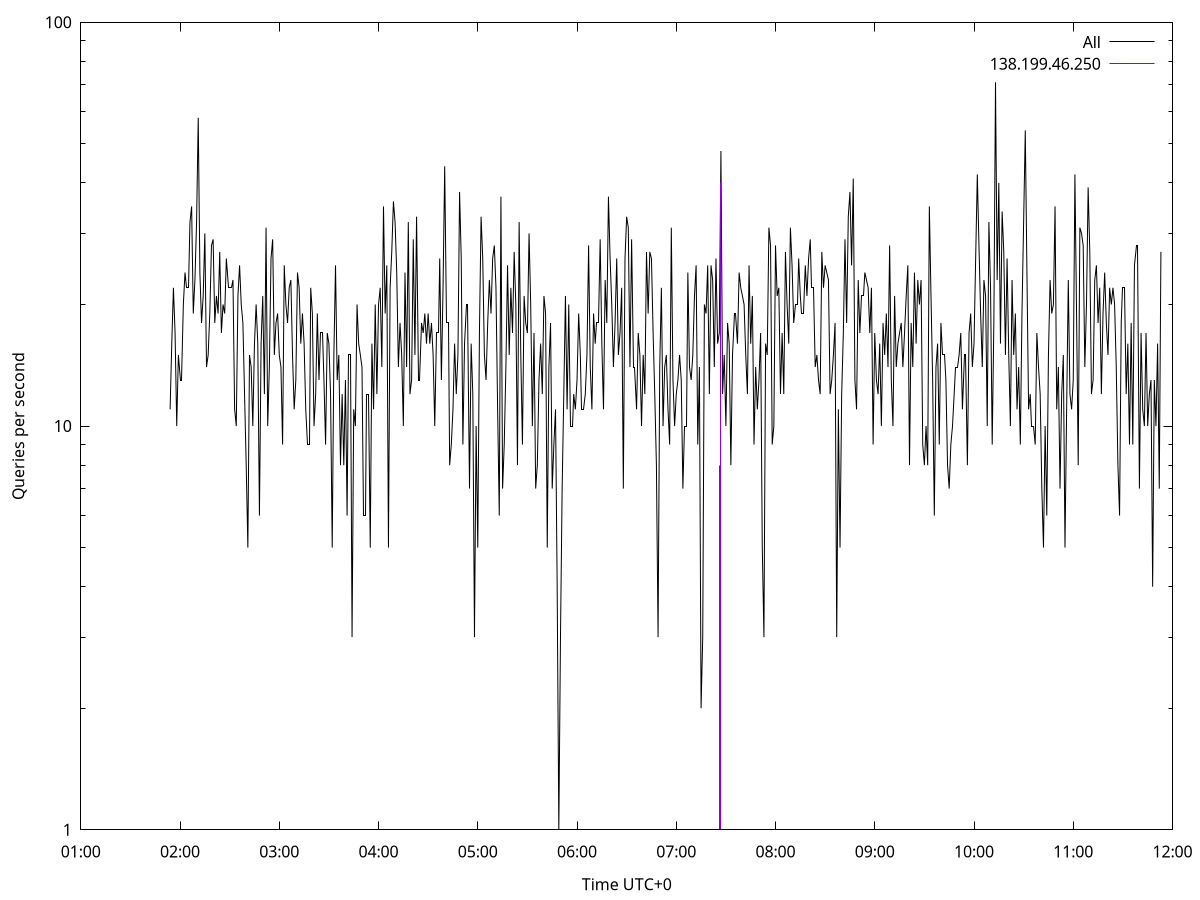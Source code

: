 set terminal pngcairo size 1024,768
set output 'Sun Jan  7 20:01:54 2024.png'
set ylabel 'Queries per second'
set xlabel 'Time UTC+0'
set xdata time
set timefmt "%s"
set log y
plot \
'-' using 1:2 linecolor 0 linetype 2 with lines title 'All', \
'-' using 1:2 linecolor 1 linetype 3 with impulses title "138.199.46.250"
1704632514 11
1704632515 16
1704632516 22
1704632517 17
1704632518 10
1704632519 15
1704632520 13
1704632521 13
1704632522 20
1704632523 24
1704632524 22
1704632525 22
1704632526 32
1704632527 35
1704632528 19
1704632529 23
1704632530 32
1704632531 58
1704632532 24
1704632533 18
1704632534 21
1704632535 30
1704632536 14
1704632537 15
1704632538 19
1704632539 28
1704632540 29
1704632541 18
1704632542 21
1704632543 19
1704632544 27
1704632545 17
1704632546 20
1704632547 19
1704632548 26
1704632549 22
1704632550 22
1704632551 22
1704632552 23
1704632553 11
1704632554 10
1704632555 21
1704632556 25
1704632557 20
1704632558 18
1704632559 12
1704632560 8
1704632561 5
1704632562 15
1704632563 14
1704632564 10
1704632565 16
1704632566 20
1704632567 16
1704632568 6
1704632569 16
1704632570 21
1704632571 12
1704632572 31
1704632573 10
1704632574 14
1704632575 26
1704632576 29
1704632577 15
1704632578 18
1704632579 19
1704632580 15
1704632581 14
1704632582 9
1704632583 25
1704632584 20
1704632585 18
1704632586 22
1704632587 23
1704632588 15
1704632589 11
1704632590 13
1704632591 24
1704632592 22
1704632593 16
1704632594 19
1704632595 16
1704632596 11
1704632597 9
1704632598 9
1704632599 22
1704632600 19
1704632601 10
1704632602 12
1704632603 19
1704632604 13
1704632605 17
1704632606 17
1704632607 13
1704632608 9
1704632609 17
1704632610 16
1704632611 12
1704632612 5
1704632613 15
1704632614 25
1704632615 13
1704632616 15
1704632617 8
1704632618 12
1704632619 8
1704632620 13
1704632621 6
1704632622 15
1704632623 15
1704632624 3
1704632625 11
1704632626 10
1704632627 20
1704632628 16
1704632629 15
1704632630 14
1704632631 6
1704632632 6
1704632633 12
1704632634 12
1704632635 5
1704632636 16
1704632637 11
1704632638 20
1704632639 12
1704632640 20
1704632641 22
1704632642 14
1704632643 35
1704632644 19
1704632645 25
1704632646 5
1704632647 22
1704632648 27
1704632649 36
1704632650 32
1704632651 24
1704632652 14
1704632653 18
1704632654 15
1704632655 10
1704632656 24
1704632657 14
1704632658 32
1704632659 12
1704632660 13
1704632661 29
1704632662 15
1704632663 33
1704632664 13
1704632665 13
1704632666 18
1704632667 17
1704632668 19
1704632669 16
1704632670 19
1704632671 16
1704632672 18
1704632673 15
1704632674 10
1704632675 17
1704632676 17
1704632677 26
1704632678 13
1704632679 22
1704632680 44
1704632681 18
1704632682 18
1704632683 8
1704632684 9
1704632685 11
1704632686 16
1704632687 12
1704632688 15
1704632689 38
1704632690 26
1704632691 9
1704632692 16
1704632693 20
1704632694 20
1704632695 7
1704632696 16
1704632697 12
1704632698 3
1704632699 10
1704632700 5
1704632701 17
1704632702 33
1704632703 26
1704632704 15
1704632705 13
1704632706 18
1704632707 23
1704632708 19
1704632709 26
1704632710 28
1704632711 22
1704632712 11
1704632713 6
1704632714 37
1704632715 7
1704632716 9
1704632717 14
1704632718 25
1704632719 15
1704632720 22
1704632721 17
1704632722 27
1704632723 20
1704632724 8
1704632725 32
1704632726 15
1704632727 9
1704632728 21
1704632729 18
1704632730 17
1704632731 30
1704632732 20
1704632733 10
1704632734 17
1704632735 7
1704632736 8
1704632737 13
1704632738 16
1704632739 12
1704632740 21
1704632741 19
1704632742 5
1704632743 14
1704632744 18
1704632745 7
1704632746 9
1704632747 11
1704632748 4
1704632749 1
1704632750 3
1704632751 7
1704632752 12
1704632753 21
1704632754 11
1704632755 20
1704632756 10
1704632757 10
1704632758 12
1704632759 11
1704632760 13
1704632761 19
1704632762 15
1704632763 11
1704632764 11
1704632765 12
1704632766 15
1704632767 28
1704632768 14
1704632769 11
1704632770 19
1704632771 16
1704632772 18
1704632773 18
1704632774 29
1704632775 16
1704632776 11
1704632777 23
1704632778 18
1704632779 37
1704632780 26
1704632781 20
1704632782 14
1704632783 18
1704632784 26
1704632785 15
1704632786 17
1704632787 22
1704632788 7
1704632789 26
1704632790 33
1704632791 31
1704632792 14
1704632793 29
1704632794 14
1704632795 14
1704632796 11
1704632797 17
1704632798 15
1704632799 10
1704632800 15
1704632801 12
1704632802 27
1704632803 19
1704632804 27
1704632805 26
1704632806 17
1704632807 12
1704632808 8
1704632809 3
1704632810 14
1704632811 22
1704632812 10
1704632813 14
1704632814 15
1704632815 11
1704632816 9
1704632817 31
1704632818 13
1704632819 10
1704632820 12
1704632821 13
1704632822 15
1704632823 13
1704632824 7
1704632825 10
1704632826 10
1704632827 24
1704632828 14
1704632829 13
1704632830 15
1704632831 21
1704632832 25
1704632833 9
1704632834 14
1704632835 2
1704632836 3
1704632837 20
1704632838 19
1704632839 25
1704632840 12
1704632841 25
1704632842 23
1704632843 14
1704632844 26
1704632845 16
1704632846 17
1704632847 48
1704632848 12
1704632849 15
1704632850 10
1704632851 18
1704632852 16
1704632853 8
1704632854 15
1704632855 19
1704632856 19
1704632857 16
1704632858 24
1704632859 22
1704632860 21
1704632861 20
1704632862 15
1704632863 12
1704632864 25
1704632865 16
1704632866 21
1704632867 9
1704632868 14
1704632869 11
1704632870 13
1704632871 17
1704632872 5
1704632873 3
1704632874 16
1704632875 15
1704632876 31
1704632877 28
1704632878 9
1704632879 10
1704632880 28
1704632881 21
1704632882 22
1704632883 12
1704632884 17
1704632885 12
1704632886 27
1704632887 20
1704632888 16
1704632889 31
1704632890 25
1704632891 18
1704632892 20
1704632893 20
1704632894 26
1704632895 21
1704632896 19
1704632897 19
1704632898 25
1704632899 21
1704632900 26
1704632901 29
1704632902 22
1704632903 22
1704632904 14
1704632905 15
1704632906 13
1704632907 12
1704632908 27
1704632909 22
1704632910 25
1704632911 24
1704632912 23
1704632913 12
1704632914 13
1704632915 15
1704632916 18
1704632917 3
1704632918 11
1704632919 5
1704632920 12
1704632921 17
1704632922 29
1704632923 18
1704632924 33
1704632925 38
1704632926 25
1704632927 41
1704632928 13
1704632929 11
1704632930 23
1704632931 17
1704632932 21
1704632933 21
1704632934 24
1704632935 23
1704632936 22
1704632937 17
1704632938 22
1704632939 9
1704632940 17
1704632941 13
1704632942 12
1704632943 16
1704632944 10
1704632945 18
1704632946 15
1704632947 19
1704632948 14
1704632949 28
1704632950 13
1704632951 10
1704632952 21
1704632953 14
1704632954 16
1704632955 17
1704632956 18
1704632957 14
1704632958 17
1704632959 21
1704632960 25
1704632961 8
1704632962 18
1704632963 14
1704632964 24
1704632965 16
1704632966 23
1704632967 20
1704632968 23
1704632969 9
1704632970 8
1704632971 10
1704632972 8
1704632973 35
1704632974 21
1704632975 13
1704632976 6
1704632977 14
1704632978 16
1704632979 9
1704632980 18
1704632981 15
1704632982 15
1704632983 13
1704632984 8
1704632985 7
1704632986 9
1704632987 10
1704632988 12
1704632989 14
1704632990 14
1704632991 15
1704632992 17
1704632993 11
1704632994 15
1704632995 15
1704632996 8
1704632997 17
1704632998 19
1704632999 14
1704633000 16
1704633001 26
1704633002 42
1704633003 28
1704633004 19
1704633005 14
1704633006 23
1704633007 21
1704633008 10
1704633009 32
1704633010 22
1704633011 9
1704633012 18
1704633013 71
1704633014 23
1704633015 40
1704633016 16
1704633017 34
1704633018 27
1704633019 15
1704633020 26
1704633021 15
1704633022 10
1704633023 23
1704633024 15
1704633025 19
1704633026 11
1704633027 14
1704633028 9
1704633029 19
1704633030 32
1704633031 54
1704633032 24
1704633033 11
1704633034 12
1704633035 10
1704633036 10
1704633037 9
1704633038 17
1704633039 14
1704633040 12
1704633041 7
1704633042 5
1704633043 10
1704633044 6
1704633045 15
1704633046 23
1704633047 19
1704633048 20
1704633049 35
1704633050 11
1704633051 14
1704633052 7
1704633053 12
1704633054 15
1704633055 5
1704633056 11
1704633057 23
1704633058 12
1704633059 11
1704633060 13
1704633061 42
1704633062 19
1704633063 8
1704633064 31
1704633065 30
1704633066 28
1704633067 14
1704633068 20
1704633069 39
1704633070 27
1704633071 12
1704633072 13
1704633073 23
1704633074 25
1704633075 18
1704633076 22
1704633077 12
1704633078 19
1704633079 24
1704633080 18
1704633081 15
1704633082 22
1704633083 20
1704633084 22
1704633085 20
1704633086 14
1704633087 8
1704633088 6
1704633089 18
1704633090 22
1704633091 22
1704633092 12
1704633093 16
1704633094 9
1704633095 18
1704633096 9
1704633097 25
1704633098 28
1704633099 28
1704633100 7
1704633101 17
1704633102 11
1704633103 10
1704633104 17
1704633105 10
1704633106 12
1704633107 13
1704633108 4
1704633109 13
1704633110 10
1704633111 16
1704633112 7
1704633113 27

e
1704632846 8
1704632847 40
1704632981 1

e
